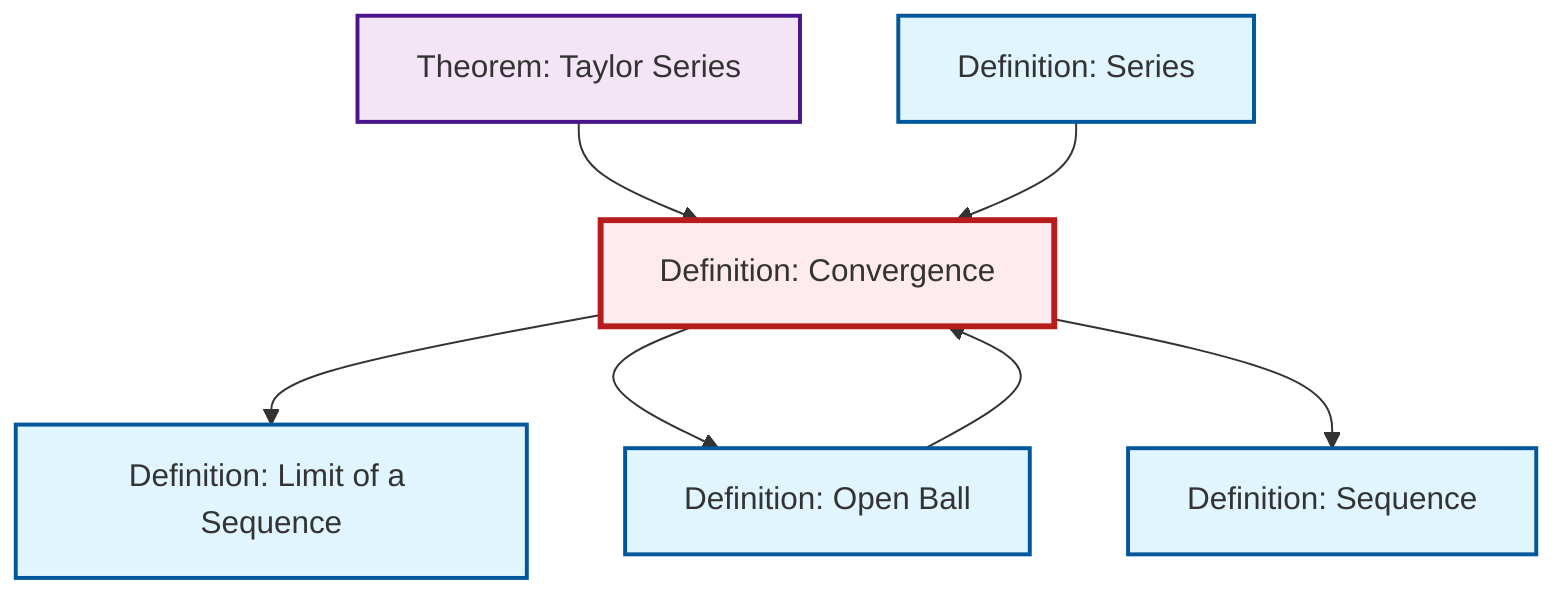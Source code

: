 graph TD
    classDef definition fill:#e1f5fe,stroke:#01579b,stroke-width:2px
    classDef theorem fill:#f3e5f5,stroke:#4a148c,stroke-width:2px
    classDef axiom fill:#fff3e0,stroke:#e65100,stroke-width:2px
    classDef example fill:#e8f5e9,stroke:#1b5e20,stroke-width:2px
    classDef current fill:#ffebee,stroke:#b71c1c,stroke-width:3px
    def-limit["Definition: Limit of a Sequence"]:::definition
    def-convergence["Definition: Convergence"]:::definition
    thm-taylor-series["Theorem: Taylor Series"]:::theorem
    def-series["Definition: Series"]:::definition
    def-open-ball["Definition: Open Ball"]:::definition
    def-sequence["Definition: Sequence"]:::definition
    thm-taylor-series --> def-convergence
    def-convergence --> def-limit
    def-open-ball --> def-convergence
    def-convergence --> def-open-ball
    def-convergence --> def-sequence
    def-series --> def-convergence
    class def-convergence current